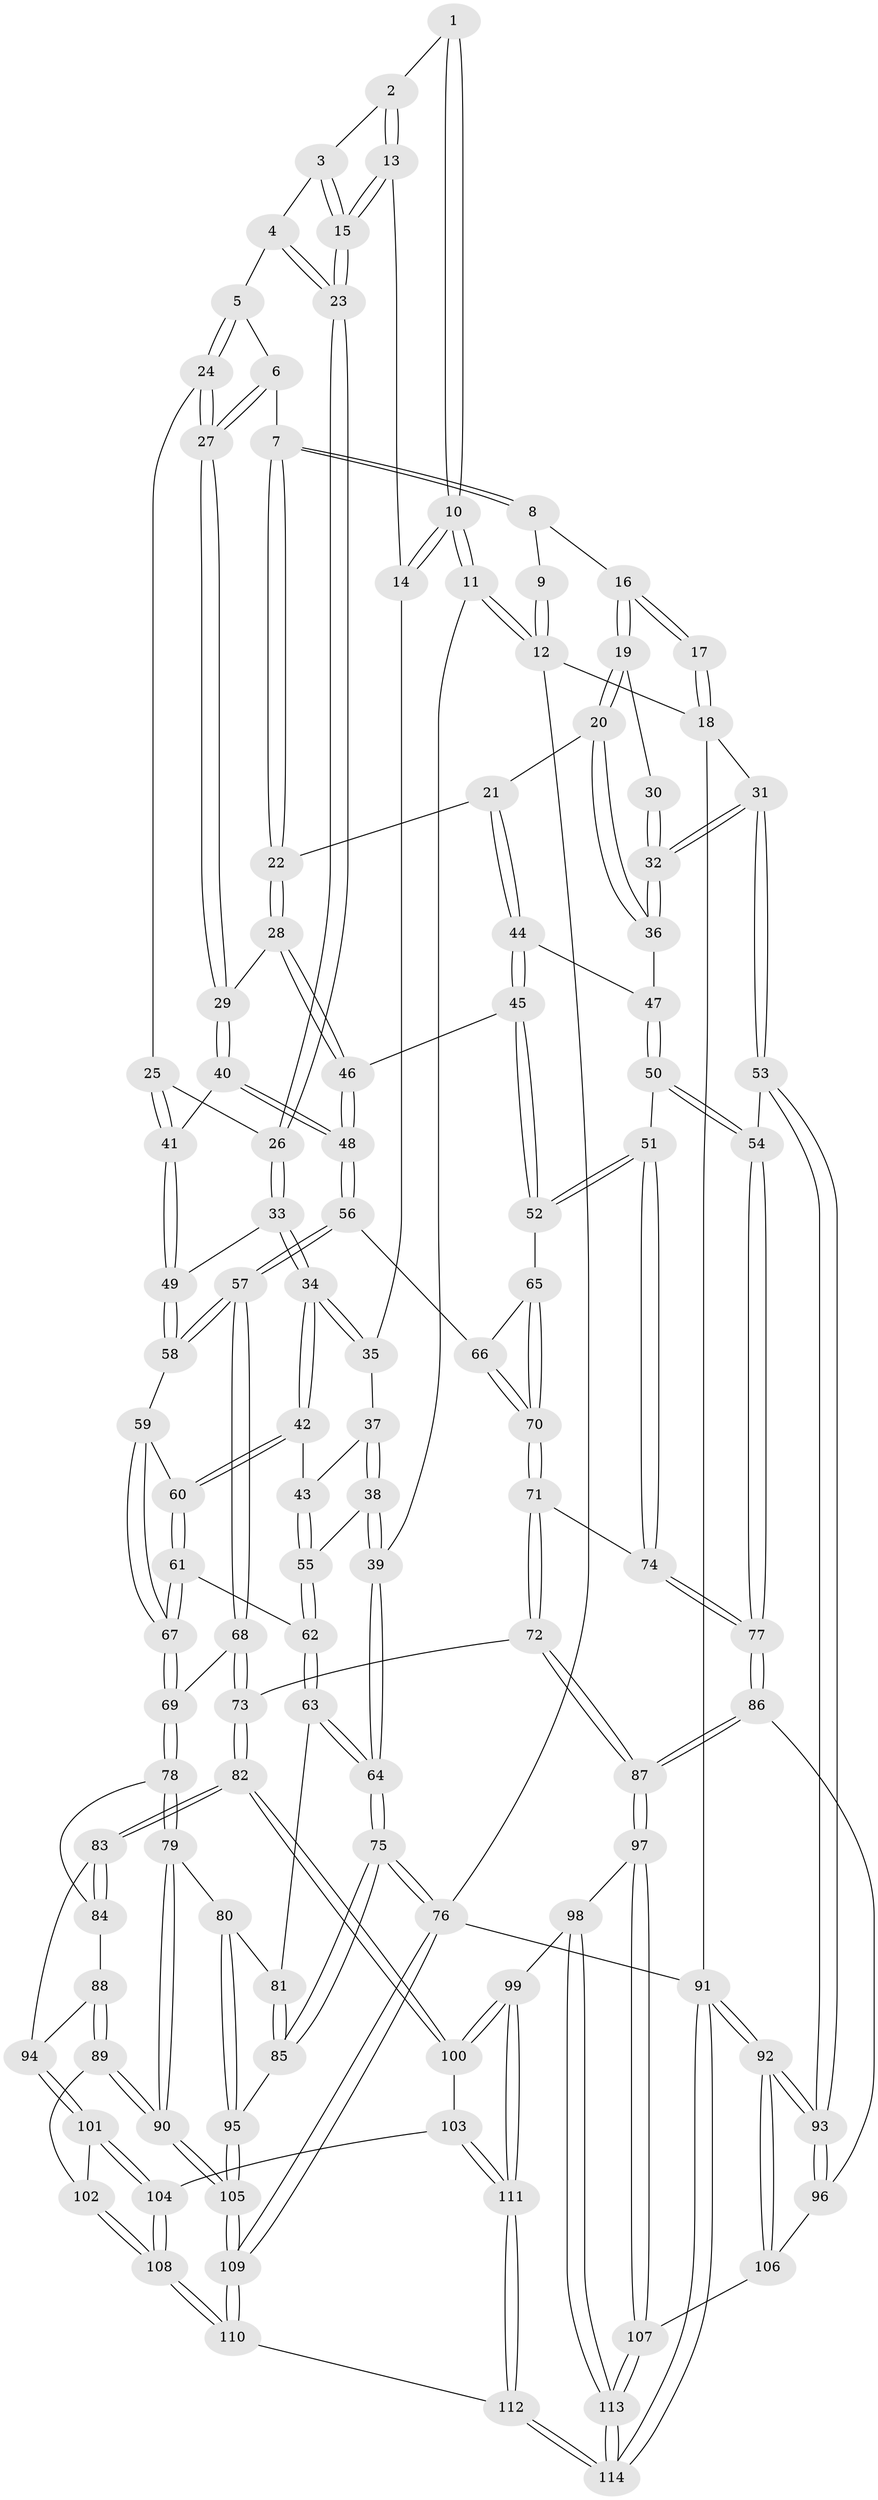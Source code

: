 // coarse degree distribution, {3: 0.11764705882352941, 4: 0.5, 5: 0.3088235294117647, 6: 0.058823529411764705, 7: 0.014705882352941176}
// Generated by graph-tools (version 1.1) at 2025/24/03/03/25 07:24:34]
// undirected, 114 vertices, 282 edges
graph export_dot {
graph [start="1"]
  node [color=gray90,style=filled];
  1 [pos="+0.21066701956857814+0"];
  2 [pos="+0.2140548614653006+0"];
  3 [pos="+0.32192912089930825+0.034491708951059484"];
  4 [pos="+0.4147980679634639+0.11097353184630264"];
  5 [pos="+0.4673700879285067+0.11103917586431974"];
  6 [pos="+0.6063476290430113+0.023067076100595996"];
  7 [pos="+0.6967965703543149+0"];
  8 [pos="+0.7427373358449024+0"];
  9 [pos="+0.20897469063850782+0"];
  10 [pos="+0+0.1754242825719996"];
  11 [pos="+0+0.22572584982920865"];
  12 [pos="+0+0"];
  13 [pos="+0.17572361097203953+0.06662259356313224"];
  14 [pos="+0.0974011434253149+0.16194231172151216"];
  15 [pos="+0.28184922315037403+0.21900812568616196"];
  16 [pos="+0.7633481165902865+0"];
  17 [pos="+1+0"];
  18 [pos="+1+0"];
  19 [pos="+0.9101629268563967+0.20876727319628616"];
  20 [pos="+0.9013151303624474+0.22799369105631542"];
  21 [pos="+0.8036301421618282+0.2701736349021833"];
  22 [pos="+0.7117326149854061+0.04674399888134872"];
  23 [pos="+0.29922258883942726+0.2619330029468051"];
  24 [pos="+0.4763343084654916+0.21464589455038371"];
  25 [pos="+0.4676429090582435+0.22225775318341123"];
  26 [pos="+0.29809955525803156+0.27404875473349904"];
  27 [pos="+0.5528523220513609+0.26891100484280994"];
  28 [pos="+0.6227648673391358+0.3020980931154144"];
  29 [pos="+0.556063719274359+0.27532615550539224"];
  30 [pos="+0.9554557184726762+0.18311819465789292"];
  31 [pos="+1+0.3469368502504403"];
  32 [pos="+1+0.3228724765926081"];
  33 [pos="+0.29260814811701186+0.2910523976174199"];
  34 [pos="+0.2704439387335973+0.3054763704637178"];
  35 [pos="+0.11786927508690949+0.1979039252453329"];
  36 [pos="+1+0.3068233874779979"];
  37 [pos="+0.08757667534738552+0.30874459436816276"];
  38 [pos="+0.006728177254359144+0.3341603626495795"];
  39 [pos="+0+0.270479147983698"];
  40 [pos="+0.46279179231041123+0.35431070136824183"];
  41 [pos="+0.43684118944324085+0.3497383657867016"];
  42 [pos="+0.24891644750090372+0.3362523035648502"];
  43 [pos="+0.18642750191414645+0.3399377904916276"];
  44 [pos="+0.8006502196933362+0.2834067689546744"];
  45 [pos="+0.7196248627928601+0.361476378255896"];
  46 [pos="+0.6479605019065122+0.3368131736147073"];
  47 [pos="+0.8895337413053631+0.3531656888553388"];
  48 [pos="+0.538435043068179+0.4430625936934712"];
  49 [pos="+0.4066436707253261+0.3520562734641411"];
  50 [pos="+0.9026962054684358+0.4979501179791447"];
  51 [pos="+0.8129203181181041+0.4998628951764006"];
  52 [pos="+0.743464444010565+0.46146542000060276"];
  53 [pos="+1+0.5421456817114676"];
  54 [pos="+1+0.5471075322021507"];
  55 [pos="+0.08279685140534283+0.4160780052618209"];
  56 [pos="+0.5375615329087539+0.47988681676935874"];
  57 [pos="+0.4729735300602508+0.5717113892646567"];
  58 [pos="+0.3936094564151553+0.4843967455476543"];
  59 [pos="+0.3326637750013+0.47896447930079894"];
  60 [pos="+0.24839893780452948+0.3452299614617837"];
  61 [pos="+0.16593929239061767+0.5435199212120926"];
  62 [pos="+0.1040042255768681+0.5431969160535627"];
  63 [pos="+0.0014319133853554506+0.5895524144170805"];
  64 [pos="+0+0.5836417202165137"];
  65 [pos="+0.7121329489700026+0.4849107238035179"];
  66 [pos="+0.5804060533986762+0.48723073830221914"];
  67 [pos="+0.22459402864693748+0.5838039671276982"];
  68 [pos="+0.4725033342159632+0.5810411966550022"];
  69 [pos="+0.24340225720772507+0.6110949248282904"];
  70 [pos="+0.6622969744535431+0.5985440306358093"];
  71 [pos="+0.6515707755111745+0.6425431855124595"];
  72 [pos="+0.5757600114136923+0.6797499358156306"];
  73 [pos="+0.5185253195155572+0.6854416234979176"];
  74 [pos="+0.7661240398263269+0.6659078631105233"];
  75 [pos="+0+0.9277884972374774"];
  76 [pos="+0+1"];
  77 [pos="+0.8300383902297213+0.7379703544519014"];
  78 [pos="+0.24505715681407814+0.6381538933705886"];
  79 [pos="+0.17616669758397302+0.7673016441504785"];
  80 [pos="+0.10710602924212256+0.7459646026850084"];
  81 [pos="+0.05501995239143922+0.6734378871869302"];
  82 [pos="+0.5034932702953543+0.7150365993406504"];
  83 [pos="+0.4242058508343747+0.7356859170671776"];
  84 [pos="+0.33486638919394823+0.7214210922415716"];
  85 [pos="+0+0.8466490957929512"];
  86 [pos="+0.8319550087815925+0.7693804732639987"];
  87 [pos="+0.7427151283729435+0.8393919142435051"];
  88 [pos="+0.29723908414627737+0.7792877541936096"];
  89 [pos="+0.22380995558761768+0.8444808615707281"];
  90 [pos="+0.20780947280325077+0.8436247688232968"];
  91 [pos="+1+1"];
  92 [pos="+1+0.9467344883223963"];
  93 [pos="+1+0.7195887054113892"];
  94 [pos="+0.367044774889357+0.8124885717696623"];
  95 [pos="+0+0.8450571575482362"];
  96 [pos="+0.8389456145298275+0.773931900834452"];
  97 [pos="+0.727436327681069+0.8689780924651812"];
  98 [pos="+0.7003889364092116+0.9005291766990294"];
  99 [pos="+0.5783526988292115+0.8927209797905911"];
  100 [pos="+0.5182821423486761+0.8197417727831425"];
  101 [pos="+0.3653021061805787+0.8167957957404034"];
  102 [pos="+0.2504090400953345+0.8560990499549603"];
  103 [pos="+0.4123312240141995+0.9050133165418252"];
  104 [pos="+0.3859075830392562+0.898513275838589"];
  105 [pos="+0.16569876291557603+0.9024539779254243"];
  106 [pos="+0.9371853890393846+0.8948939819826465"];
  107 [pos="+0.8797522834249023+0.9641789139468842"];
  108 [pos="+0.3231128547798157+0.9141141449652871"];
  109 [pos="+0.1126671670393068+1"];
  110 [pos="+0.2742682280357995+1"];
  111 [pos="+0.4787785480018143+1"];
  112 [pos="+0.4696008634774688+1"];
  113 [pos="+0.7785312502497739+1"];
  114 [pos="+0.777623274796823+1"];
  1 -- 2;
  1 -- 10;
  1 -- 10;
  2 -- 3;
  2 -- 13;
  2 -- 13;
  3 -- 4;
  3 -- 15;
  3 -- 15;
  4 -- 5;
  4 -- 23;
  4 -- 23;
  5 -- 6;
  5 -- 24;
  5 -- 24;
  6 -- 7;
  6 -- 27;
  6 -- 27;
  7 -- 8;
  7 -- 8;
  7 -- 22;
  7 -- 22;
  8 -- 9;
  8 -- 16;
  9 -- 12;
  9 -- 12;
  10 -- 11;
  10 -- 11;
  10 -- 14;
  10 -- 14;
  11 -- 12;
  11 -- 12;
  11 -- 39;
  12 -- 18;
  12 -- 76;
  13 -- 14;
  13 -- 15;
  13 -- 15;
  14 -- 35;
  15 -- 23;
  15 -- 23;
  16 -- 17;
  16 -- 17;
  16 -- 19;
  16 -- 19;
  17 -- 18;
  17 -- 18;
  18 -- 31;
  18 -- 91;
  19 -- 20;
  19 -- 20;
  19 -- 30;
  20 -- 21;
  20 -- 36;
  20 -- 36;
  21 -- 22;
  21 -- 44;
  21 -- 44;
  22 -- 28;
  22 -- 28;
  23 -- 26;
  23 -- 26;
  24 -- 25;
  24 -- 27;
  24 -- 27;
  25 -- 26;
  25 -- 41;
  25 -- 41;
  26 -- 33;
  26 -- 33;
  27 -- 29;
  27 -- 29;
  28 -- 29;
  28 -- 46;
  28 -- 46;
  29 -- 40;
  29 -- 40;
  30 -- 32;
  30 -- 32;
  31 -- 32;
  31 -- 32;
  31 -- 53;
  31 -- 53;
  32 -- 36;
  32 -- 36;
  33 -- 34;
  33 -- 34;
  33 -- 49;
  34 -- 35;
  34 -- 35;
  34 -- 42;
  34 -- 42;
  35 -- 37;
  36 -- 47;
  37 -- 38;
  37 -- 38;
  37 -- 43;
  38 -- 39;
  38 -- 39;
  38 -- 55;
  39 -- 64;
  39 -- 64;
  40 -- 41;
  40 -- 48;
  40 -- 48;
  41 -- 49;
  41 -- 49;
  42 -- 43;
  42 -- 60;
  42 -- 60;
  43 -- 55;
  43 -- 55;
  44 -- 45;
  44 -- 45;
  44 -- 47;
  45 -- 46;
  45 -- 52;
  45 -- 52;
  46 -- 48;
  46 -- 48;
  47 -- 50;
  47 -- 50;
  48 -- 56;
  48 -- 56;
  49 -- 58;
  49 -- 58;
  50 -- 51;
  50 -- 54;
  50 -- 54;
  51 -- 52;
  51 -- 52;
  51 -- 74;
  51 -- 74;
  52 -- 65;
  53 -- 54;
  53 -- 93;
  53 -- 93;
  54 -- 77;
  54 -- 77;
  55 -- 62;
  55 -- 62;
  56 -- 57;
  56 -- 57;
  56 -- 66;
  57 -- 58;
  57 -- 58;
  57 -- 68;
  57 -- 68;
  58 -- 59;
  59 -- 60;
  59 -- 67;
  59 -- 67;
  60 -- 61;
  60 -- 61;
  61 -- 62;
  61 -- 67;
  61 -- 67;
  62 -- 63;
  62 -- 63;
  63 -- 64;
  63 -- 64;
  63 -- 81;
  64 -- 75;
  64 -- 75;
  65 -- 66;
  65 -- 70;
  65 -- 70;
  66 -- 70;
  66 -- 70;
  67 -- 69;
  67 -- 69;
  68 -- 69;
  68 -- 73;
  68 -- 73;
  69 -- 78;
  69 -- 78;
  70 -- 71;
  70 -- 71;
  71 -- 72;
  71 -- 72;
  71 -- 74;
  72 -- 73;
  72 -- 87;
  72 -- 87;
  73 -- 82;
  73 -- 82;
  74 -- 77;
  74 -- 77;
  75 -- 76;
  75 -- 76;
  75 -- 85;
  75 -- 85;
  76 -- 109;
  76 -- 109;
  76 -- 91;
  77 -- 86;
  77 -- 86;
  78 -- 79;
  78 -- 79;
  78 -- 84;
  79 -- 80;
  79 -- 90;
  79 -- 90;
  80 -- 81;
  80 -- 95;
  80 -- 95;
  81 -- 85;
  81 -- 85;
  82 -- 83;
  82 -- 83;
  82 -- 100;
  82 -- 100;
  83 -- 84;
  83 -- 84;
  83 -- 94;
  84 -- 88;
  85 -- 95;
  86 -- 87;
  86 -- 87;
  86 -- 96;
  87 -- 97;
  87 -- 97;
  88 -- 89;
  88 -- 89;
  88 -- 94;
  89 -- 90;
  89 -- 90;
  89 -- 102;
  90 -- 105;
  90 -- 105;
  91 -- 92;
  91 -- 92;
  91 -- 114;
  91 -- 114;
  92 -- 93;
  92 -- 93;
  92 -- 106;
  92 -- 106;
  93 -- 96;
  93 -- 96;
  94 -- 101;
  94 -- 101;
  95 -- 105;
  95 -- 105;
  96 -- 106;
  97 -- 98;
  97 -- 107;
  97 -- 107;
  98 -- 99;
  98 -- 113;
  98 -- 113;
  99 -- 100;
  99 -- 100;
  99 -- 111;
  99 -- 111;
  100 -- 103;
  101 -- 102;
  101 -- 104;
  101 -- 104;
  102 -- 108;
  102 -- 108;
  103 -- 104;
  103 -- 111;
  103 -- 111;
  104 -- 108;
  104 -- 108;
  105 -- 109;
  105 -- 109;
  106 -- 107;
  107 -- 113;
  107 -- 113;
  108 -- 110;
  108 -- 110;
  109 -- 110;
  109 -- 110;
  110 -- 112;
  111 -- 112;
  111 -- 112;
  112 -- 114;
  112 -- 114;
  113 -- 114;
  113 -- 114;
}
